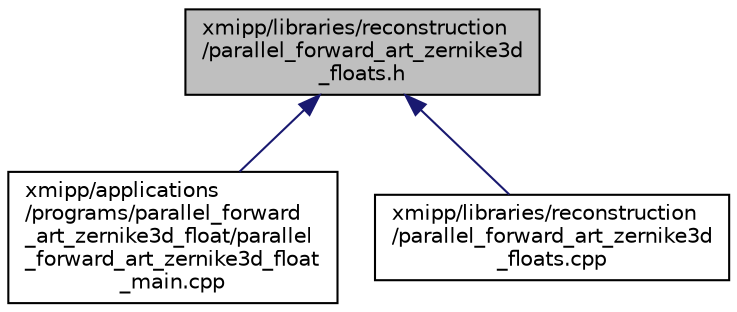 digraph "xmipp/libraries/reconstruction/parallel_forward_art_zernike3d_floats.h"
{
  edge [fontname="Helvetica",fontsize="10",labelfontname="Helvetica",labelfontsize="10"];
  node [fontname="Helvetica",fontsize="10",shape=record];
  Node109 [label="xmipp/libraries/reconstruction\l/parallel_forward_art_zernike3d\l_floats.h",height=0.2,width=0.4,color="black", fillcolor="grey75", style="filled", fontcolor="black"];
  Node109 -> Node110 [dir="back",color="midnightblue",fontsize="10",style="solid",fontname="Helvetica"];
  Node110 [label="xmipp/applications\l/programs/parallel_forward\l_art_zernike3d_float/parallel\l_forward_art_zernike3d_float\l_main.cpp",height=0.2,width=0.4,color="black", fillcolor="white", style="filled",URL="$parallel__forward__art__zernike3d__float__main_8cpp.html"];
  Node109 -> Node111 [dir="back",color="midnightblue",fontsize="10",style="solid",fontname="Helvetica"];
  Node111 [label="xmipp/libraries/reconstruction\l/parallel_forward_art_zernike3d\l_floats.cpp",height=0.2,width=0.4,color="black", fillcolor="white", style="filled",URL="$parallel__forward__art__zernike3d__floats_8cpp.html"];
}
